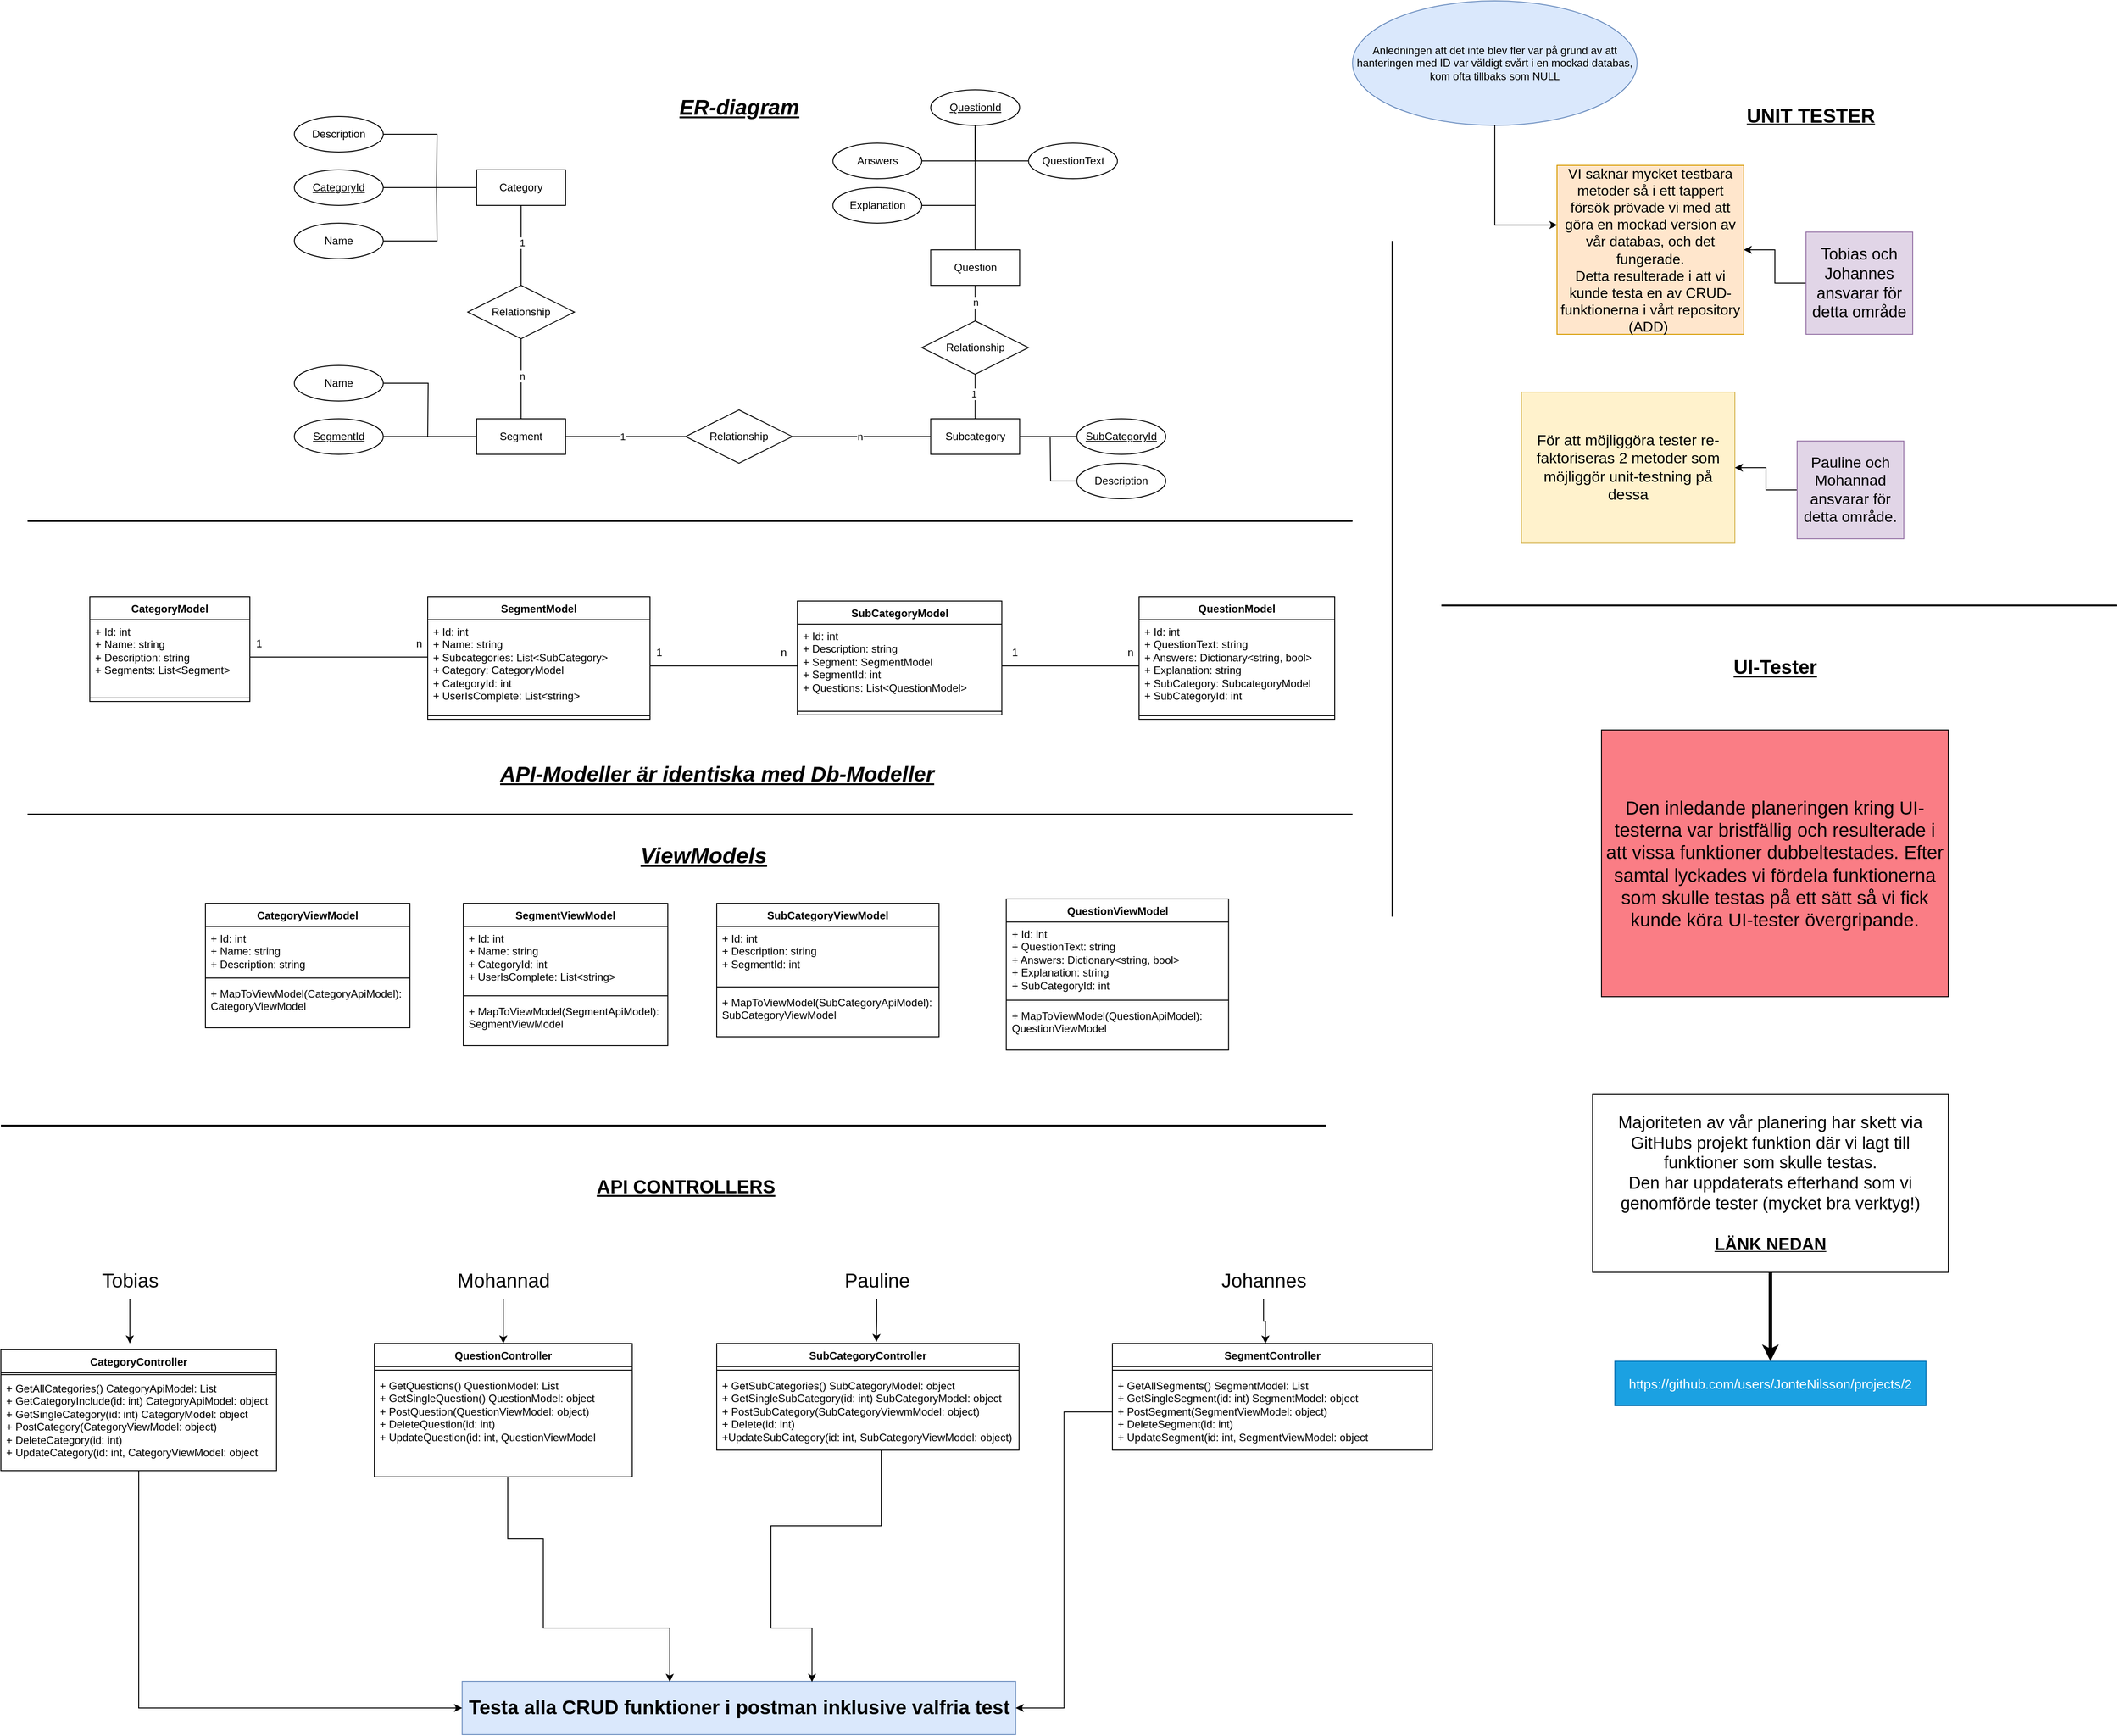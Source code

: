 <mxfile version="24.2.5" type="github">
  <diagram id="R2lEEEUBdFMjLlhIrx00" name="Page-1">
    <mxGraphModel dx="1900" dy="522" grid="1" gridSize="10" guides="1" tooltips="1" connect="1" arrows="1" fold="1" page="1" pageScale="1" pageWidth="850" pageHeight="1100" math="0" shadow="0" extFonts="Permanent Marker^https://fonts.googleapis.com/css?family=Permanent+Marker">
      <root>
        <mxCell id="0" />
        <mxCell id="1" parent="0" />
        <mxCell id="sfXi9EwEyZyDSwlW6iyi-4" value="" style="edgeStyle=orthogonalEdgeStyle;rounded=0;orthogonalLoop=1;jettySize=auto;html=1;endArrow=none;endFill=0;" parent="1" source="sfXi9EwEyZyDSwlW6iyi-1" target="sfXi9EwEyZyDSwlW6iyi-3" edge="1">
          <mxGeometry relative="1" as="geometry" />
        </mxCell>
        <mxCell id="sfXi9EwEyZyDSwlW6iyi-15" value="1" style="edgeLabel;html=1;align=center;verticalAlign=middle;resizable=0;points=[];" parent="sfXi9EwEyZyDSwlW6iyi-4" vertex="1" connectable="0">
          <mxGeometry x="-0.081" y="1" relative="1" as="geometry">
            <mxPoint as="offset" />
          </mxGeometry>
        </mxCell>
        <mxCell id="sfXi9EwEyZyDSwlW6iyi-1" value="Category" style="whiteSpace=wrap;html=1;align=center;" parent="1" vertex="1">
          <mxGeometry x="465" y="250" width="100" height="40" as="geometry" />
        </mxCell>
        <mxCell id="sfXi9EwEyZyDSwlW6iyi-9" value="" style="edgeStyle=orthogonalEdgeStyle;rounded=0;orthogonalLoop=1;jettySize=auto;html=1;endArrow=none;endFill=0;" parent="1" source="sfXi9EwEyZyDSwlW6iyi-2" target="sfXi9EwEyZyDSwlW6iyi-7" edge="1">
          <mxGeometry relative="1" as="geometry" />
        </mxCell>
        <mxCell id="sfXi9EwEyZyDSwlW6iyi-16" value="n" style="edgeLabel;html=1;align=center;verticalAlign=middle;resizable=0;points=[];" parent="sfXi9EwEyZyDSwlW6iyi-9" vertex="1" connectable="0">
          <mxGeometry x="-0.022" relative="1" as="geometry">
            <mxPoint as="offset" />
          </mxGeometry>
        </mxCell>
        <mxCell id="sfXi9EwEyZyDSwlW6iyi-2" value="Relationship" style="shape=rhombus;perimeter=rhombusPerimeter;whiteSpace=wrap;html=1;align=center;" parent="1" vertex="1">
          <mxGeometry x="700" y="520" width="120" height="60" as="geometry" />
        </mxCell>
        <mxCell id="sfXi9EwEyZyDSwlW6iyi-6" value="" style="edgeStyle=orthogonalEdgeStyle;rounded=0;orthogonalLoop=1;jettySize=auto;html=1;endArrow=none;endFill=0;" parent="1" source="sfXi9EwEyZyDSwlW6iyi-3" target="sfXi9EwEyZyDSwlW6iyi-5" edge="1">
          <mxGeometry relative="1" as="geometry" />
        </mxCell>
        <mxCell id="sfXi9EwEyZyDSwlW6iyi-14" value="n" style="edgeLabel;html=1;align=center;verticalAlign=middle;resizable=0;points=[];" parent="sfXi9EwEyZyDSwlW6iyi-6" vertex="1" connectable="0">
          <mxGeometry x="-0.067" y="1" relative="1" as="geometry">
            <mxPoint as="offset" />
          </mxGeometry>
        </mxCell>
        <mxCell id="sfXi9EwEyZyDSwlW6iyi-3" value="Relationship" style="shape=rhombus;perimeter=rhombusPerimeter;whiteSpace=wrap;html=1;align=center;" parent="1" vertex="1">
          <mxGeometry x="455" y="380" width="120" height="60" as="geometry" />
        </mxCell>
        <mxCell id="sfXi9EwEyZyDSwlW6iyi-8" value="" style="edgeStyle=orthogonalEdgeStyle;rounded=0;orthogonalLoop=1;jettySize=auto;html=1;endArrow=none;endFill=0;" parent="1" source="sfXi9EwEyZyDSwlW6iyi-5" target="sfXi9EwEyZyDSwlW6iyi-2" edge="1">
          <mxGeometry relative="1" as="geometry" />
        </mxCell>
        <mxCell id="sfXi9EwEyZyDSwlW6iyi-17" value="1" style="edgeLabel;html=1;align=center;verticalAlign=middle;resizable=0;points=[];" parent="sfXi9EwEyZyDSwlW6iyi-8" vertex="1" connectable="0">
          <mxGeometry x="-0.056" relative="1" as="geometry">
            <mxPoint as="offset" />
          </mxGeometry>
        </mxCell>
        <mxCell id="sfXi9EwEyZyDSwlW6iyi-5" value="Segment" style="whiteSpace=wrap;html=1;align=center;" parent="1" vertex="1">
          <mxGeometry x="465" y="530" width="100" height="40" as="geometry" />
        </mxCell>
        <mxCell id="sfXi9EwEyZyDSwlW6iyi-12" value="" style="edgeStyle=orthogonalEdgeStyle;rounded=0;orthogonalLoop=1;jettySize=auto;html=1;endArrow=none;endFill=0;" parent="1" source="sfXi9EwEyZyDSwlW6iyi-7" target="sfXi9EwEyZyDSwlW6iyi-11" edge="1">
          <mxGeometry relative="1" as="geometry" />
        </mxCell>
        <mxCell id="sfXi9EwEyZyDSwlW6iyi-19" value="1" style="edgeLabel;html=1;align=center;verticalAlign=middle;resizable=0;points=[];" parent="sfXi9EwEyZyDSwlW6iyi-12" vertex="1" connectable="0">
          <mxGeometry x="0.12" y="2" relative="1" as="geometry">
            <mxPoint as="offset" />
          </mxGeometry>
        </mxCell>
        <mxCell id="sfXi9EwEyZyDSwlW6iyi-7" value="Subcategory" style="whiteSpace=wrap;html=1;align=center;" parent="1" vertex="1">
          <mxGeometry x="975.65" y="530" width="100" height="40" as="geometry" />
        </mxCell>
        <mxCell id="sfXi9EwEyZyDSwlW6iyi-10" value="Question" style="whiteSpace=wrap;html=1;align=center;" parent="1" vertex="1">
          <mxGeometry x="975.65" y="340" width="100" height="40" as="geometry" />
        </mxCell>
        <mxCell id="sfXi9EwEyZyDSwlW6iyi-13" value="" style="edgeStyle=orthogonalEdgeStyle;rounded=0;orthogonalLoop=1;jettySize=auto;html=1;endArrow=none;endFill=0;" parent="1" source="sfXi9EwEyZyDSwlW6iyi-11" target="sfXi9EwEyZyDSwlW6iyi-10" edge="1">
          <mxGeometry relative="1" as="geometry" />
        </mxCell>
        <mxCell id="sfXi9EwEyZyDSwlW6iyi-18" value="n" style="edgeLabel;html=1;align=center;verticalAlign=middle;resizable=0;points=[];" parent="sfXi9EwEyZyDSwlW6iyi-13" vertex="1" connectable="0">
          <mxGeometry x="0.087" relative="1" as="geometry">
            <mxPoint as="offset" />
          </mxGeometry>
        </mxCell>
        <mxCell id="sfXi9EwEyZyDSwlW6iyi-11" value="Relationship" style="shape=rhombus;perimeter=rhombusPerimeter;whiteSpace=wrap;html=1;align=center;" parent="1" vertex="1">
          <mxGeometry x="965.65" y="420" width="120" height="60" as="geometry" />
        </mxCell>
        <mxCell id="k4Z0rXklg8uoxJRGhbQq-2" value="&lt;u&gt;&lt;i style=&quot;&quot;&gt;ER-diagram&lt;/i&gt;&lt;/u&gt;" style="text;strokeColor=none;fillColor=none;html=1;fontSize=24;fontStyle=1;verticalAlign=middle;align=center;" parent="1" vertex="1">
          <mxGeometry x="710" y="160" width="100" height="40" as="geometry" />
        </mxCell>
        <mxCell id="k4Z0rXklg8uoxJRGhbQq-8" value="" style="edgeStyle=orthogonalEdgeStyle;rounded=0;orthogonalLoop=1;jettySize=auto;html=1;endArrow=none;endFill=0;" parent="1" source="k4Z0rXklg8uoxJRGhbQq-4" target="sfXi9EwEyZyDSwlW6iyi-1" edge="1">
          <mxGeometry relative="1" as="geometry" />
        </mxCell>
        <mxCell id="k4Z0rXklg8uoxJRGhbQq-4" value="CategoryId" style="ellipse;whiteSpace=wrap;html=1;align=center;fontStyle=4;" parent="1" vertex="1">
          <mxGeometry x="260" y="250" width="100" height="40" as="geometry" />
        </mxCell>
        <mxCell id="k4Z0rXklg8uoxJRGhbQq-9" value="" style="edgeStyle=orthogonalEdgeStyle;rounded=0;orthogonalLoop=1;jettySize=auto;html=1;endArrow=none;endFill=0;" parent="1" source="k4Z0rXklg8uoxJRGhbQq-5" target="sfXi9EwEyZyDSwlW6iyi-5" edge="1">
          <mxGeometry relative="1" as="geometry" />
        </mxCell>
        <mxCell id="k4Z0rXklg8uoxJRGhbQq-5" value="SegmentId" style="ellipse;whiteSpace=wrap;html=1;align=center;fontStyle=4;" parent="1" vertex="1">
          <mxGeometry x="260" y="530" width="100" height="40" as="geometry" />
        </mxCell>
        <mxCell id="k4Z0rXklg8uoxJRGhbQq-20" value="" style="edgeStyle=orthogonalEdgeStyle;rounded=0;orthogonalLoop=1;jettySize=auto;html=1;endArrow=none;endFill=0;" parent="1" source="k4Z0rXklg8uoxJRGhbQq-6" target="sfXi9EwEyZyDSwlW6iyi-7" edge="1">
          <mxGeometry relative="1" as="geometry" />
        </mxCell>
        <mxCell id="k4Z0rXklg8uoxJRGhbQq-6" value="SubCategoryId" style="ellipse;whiteSpace=wrap;html=1;align=center;fontStyle=4;" parent="1" vertex="1">
          <mxGeometry x="1140" y="530" width="100" height="40" as="geometry" />
        </mxCell>
        <mxCell id="k4Z0rXklg8uoxJRGhbQq-11" value="" style="edgeStyle=orthogonalEdgeStyle;rounded=0;orthogonalLoop=1;jettySize=auto;html=1;endArrow=none;endFill=0;" parent="1" source="k4Z0rXklg8uoxJRGhbQq-7" target="sfXi9EwEyZyDSwlW6iyi-10" edge="1">
          <mxGeometry relative="1" as="geometry" />
        </mxCell>
        <mxCell id="k4Z0rXklg8uoxJRGhbQq-7" value="QuestionId" style="ellipse;whiteSpace=wrap;html=1;align=center;fontStyle=4;" parent="1" vertex="1">
          <mxGeometry x="975.65" y="160" width="100" height="40" as="geometry" />
        </mxCell>
        <mxCell id="k4Z0rXklg8uoxJRGhbQq-13" style="edgeStyle=orthogonalEdgeStyle;rounded=0;orthogonalLoop=1;jettySize=auto;html=1;endArrow=none;endFill=0;" parent="1" source="k4Z0rXklg8uoxJRGhbQq-12" edge="1">
          <mxGeometry relative="1" as="geometry">
            <mxPoint x="420" y="270" as="targetPoint" />
          </mxGeometry>
        </mxCell>
        <mxCell id="k4Z0rXklg8uoxJRGhbQq-12" value="Name" style="ellipse;whiteSpace=wrap;html=1;align=center;" parent="1" vertex="1">
          <mxGeometry x="260" y="310" width="100" height="40" as="geometry" />
        </mxCell>
        <mxCell id="k4Z0rXklg8uoxJRGhbQq-15" style="edgeStyle=orthogonalEdgeStyle;rounded=0;orthogonalLoop=1;jettySize=auto;html=1;endArrow=none;endFill=0;" parent="1" source="k4Z0rXklg8uoxJRGhbQq-14" edge="1">
          <mxGeometry relative="1" as="geometry">
            <mxPoint x="420" y="270" as="targetPoint" />
          </mxGeometry>
        </mxCell>
        <mxCell id="k4Z0rXklg8uoxJRGhbQq-14" value="Description" style="ellipse;whiteSpace=wrap;html=1;align=center;" parent="1" vertex="1">
          <mxGeometry x="260" y="190" width="100" height="40" as="geometry" />
        </mxCell>
        <mxCell id="k4Z0rXklg8uoxJRGhbQq-17" style="edgeStyle=orthogonalEdgeStyle;rounded=0;orthogonalLoop=1;jettySize=auto;html=1;endArrow=none;endFill=0;" parent="1" source="k4Z0rXklg8uoxJRGhbQq-16" edge="1">
          <mxGeometry relative="1" as="geometry">
            <mxPoint x="410.0" y="550.0" as="targetPoint" />
          </mxGeometry>
        </mxCell>
        <mxCell id="k4Z0rXklg8uoxJRGhbQq-16" value="Name" style="ellipse;whiteSpace=wrap;html=1;align=center;" parent="1" vertex="1">
          <mxGeometry x="260" y="470" width="100" height="40" as="geometry" />
        </mxCell>
        <mxCell id="k4Z0rXklg8uoxJRGhbQq-21" style="edgeStyle=orthogonalEdgeStyle;rounded=0;orthogonalLoop=1;jettySize=auto;html=1;endArrow=none;endFill=0;" parent="1" source="k4Z0rXklg8uoxJRGhbQq-18" edge="1">
          <mxGeometry relative="1" as="geometry">
            <mxPoint x="1110" y="550.0" as="targetPoint" />
          </mxGeometry>
        </mxCell>
        <mxCell id="k4Z0rXklg8uoxJRGhbQq-18" value="Description" style="ellipse;whiteSpace=wrap;html=1;align=center;" parent="1" vertex="1">
          <mxGeometry x="1140" y="580" width="100" height="40" as="geometry" />
        </mxCell>
        <mxCell id="k4Z0rXklg8uoxJRGhbQq-23" value="" style="edgeStyle=orthogonalEdgeStyle;rounded=0;orthogonalLoop=1;jettySize=auto;html=1;endArrow=none;endFill=0;" parent="1" source="k4Z0rXklg8uoxJRGhbQq-22" target="k4Z0rXklg8uoxJRGhbQq-7" edge="1">
          <mxGeometry relative="1" as="geometry" />
        </mxCell>
        <mxCell id="k4Z0rXklg8uoxJRGhbQq-22" value="QuestionText" style="ellipse;whiteSpace=wrap;html=1;align=center;" parent="1" vertex="1">
          <mxGeometry x="1085.65" y="220" width="100" height="40" as="geometry" />
        </mxCell>
        <mxCell id="k4Z0rXklg8uoxJRGhbQq-25" value="" style="edgeStyle=orthogonalEdgeStyle;rounded=0;orthogonalLoop=1;jettySize=auto;html=1;endArrow=none;endFill=0;" parent="1" source="k4Z0rXklg8uoxJRGhbQq-24" target="k4Z0rXklg8uoxJRGhbQq-7" edge="1">
          <mxGeometry relative="1" as="geometry" />
        </mxCell>
        <mxCell id="k4Z0rXklg8uoxJRGhbQq-24" value="Answers" style="ellipse;whiteSpace=wrap;html=1;align=center;" parent="1" vertex="1">
          <mxGeometry x="865.65" y="220" width="100" height="40" as="geometry" />
        </mxCell>
        <mxCell id="k4Z0rXklg8uoxJRGhbQq-30" style="edgeStyle=orthogonalEdgeStyle;rounded=0;orthogonalLoop=1;jettySize=auto;html=1;endArrow=none;endFill=0;" parent="1" edge="1">
          <mxGeometry relative="1" as="geometry">
            <mxPoint x="1026" y="290" as="targetPoint" />
            <mxPoint x="961.65" y="290" as="sourcePoint" />
          </mxGeometry>
        </mxCell>
        <mxCell id="k4Z0rXklg8uoxJRGhbQq-26" value="Explanation" style="ellipse;whiteSpace=wrap;html=1;align=center;" parent="1" vertex="1">
          <mxGeometry x="865.65" y="270" width="100" height="40" as="geometry" />
        </mxCell>
        <mxCell id="k4Z0rXklg8uoxJRGhbQq-32" value="CategoryModel" style="swimlane;fontStyle=1;align=center;verticalAlign=top;childLayout=stackLayout;horizontal=1;startSize=26;horizontalStack=0;resizeParent=1;resizeParentMax=0;resizeLast=0;collapsible=1;marginBottom=0;whiteSpace=wrap;html=1;" parent="1" vertex="1">
          <mxGeometry x="30" y="730" width="180" height="118" as="geometry" />
        </mxCell>
        <mxCell id="k4Z0rXklg8uoxJRGhbQq-33" value="+ Id: int&lt;div&gt;+ Name: string&lt;/div&gt;&lt;div&gt;+ Description: string&lt;/div&gt;&lt;div&gt;&lt;font style=&quot;font-size: 12px;&quot;&gt;+ Segments: List&amp;lt;Segment&amp;gt;&lt;/font&gt;&lt;/div&gt;" style="text;strokeColor=none;fillColor=none;align=left;verticalAlign=top;spacingLeft=4;spacingRight=4;overflow=hidden;rotatable=0;points=[[0,0.5],[1,0.5]];portConstraint=eastwest;whiteSpace=wrap;html=1;" parent="k4Z0rXklg8uoxJRGhbQq-32" vertex="1">
          <mxGeometry y="26" width="180" height="84" as="geometry" />
        </mxCell>
        <mxCell id="k4Z0rXklg8uoxJRGhbQq-34" value="" style="line;strokeWidth=1;fillColor=none;align=left;verticalAlign=middle;spacingTop=-1;spacingLeft=3;spacingRight=3;rotatable=0;labelPosition=right;points=[];portConstraint=eastwest;strokeColor=inherit;" parent="k4Z0rXklg8uoxJRGhbQq-32" vertex="1">
          <mxGeometry y="110" width="180" height="8" as="geometry" />
        </mxCell>
        <mxCell id="k4Z0rXklg8uoxJRGhbQq-36" value="SegmentModel&lt;div&gt;&lt;br&gt;&lt;/div&gt;" style="swimlane;fontStyle=1;align=center;verticalAlign=top;childLayout=stackLayout;horizontal=1;startSize=26;horizontalStack=0;resizeParent=1;resizeParentMax=0;resizeLast=0;collapsible=1;marginBottom=0;whiteSpace=wrap;html=1;" parent="1" vertex="1">
          <mxGeometry x="410" y="730" width="250" height="138" as="geometry" />
        </mxCell>
        <mxCell id="k4Z0rXklg8uoxJRGhbQq-37" value="+ Id: int&lt;div&gt;+ Name: string&lt;/div&gt;&lt;div style=&quot;&quot;&gt;&lt;font style=&quot;font-size: 12px;&quot;&gt;+ Subcategories: List&amp;lt;SubCategory&amp;gt;&lt;/font&gt;&lt;/div&gt;&lt;div style=&quot;&quot;&gt;+ Category: CategoryModel&lt;/div&gt;&lt;div style=&quot;&quot;&gt;+ CategoryId: int&lt;/div&gt;&lt;div style=&quot;&quot;&gt;&lt;font style=&quot;font-size: 12px;&quot;&gt;+ UserIsComplete: List&amp;lt;string&amp;gt;&lt;/font&gt;&lt;/div&gt;&lt;div style=&quot;&quot;&gt;&lt;br&gt;&lt;/div&gt;" style="text;strokeColor=none;fillColor=none;align=left;verticalAlign=top;spacingLeft=4;spacingRight=4;overflow=hidden;rotatable=0;points=[[0,0.5],[1,0.5]];portConstraint=eastwest;whiteSpace=wrap;html=1;" parent="k4Z0rXklg8uoxJRGhbQq-36" vertex="1">
          <mxGeometry y="26" width="250" height="104" as="geometry" />
        </mxCell>
        <mxCell id="k4Z0rXklg8uoxJRGhbQq-38" value="" style="line;strokeWidth=1;fillColor=none;align=left;verticalAlign=middle;spacingTop=-1;spacingLeft=3;spacingRight=3;rotatable=0;labelPosition=right;points=[];portConstraint=eastwest;strokeColor=inherit;" parent="k4Z0rXklg8uoxJRGhbQq-36" vertex="1">
          <mxGeometry y="130" width="250" height="8" as="geometry" />
        </mxCell>
        <mxCell id="k4Z0rXklg8uoxJRGhbQq-44" value="SubCategoryModel" style="swimlane;fontStyle=1;align=center;verticalAlign=top;childLayout=stackLayout;horizontal=1;startSize=26;horizontalStack=0;resizeParent=1;resizeParentMax=0;resizeLast=0;collapsible=1;marginBottom=0;whiteSpace=wrap;html=1;" parent="1" vertex="1">
          <mxGeometry x="825.65" y="735" width="230" height="128" as="geometry" />
        </mxCell>
        <mxCell id="k4Z0rXklg8uoxJRGhbQq-45" value="+ Id: int&lt;div&gt;+ Description: string&lt;/div&gt;&lt;div&gt;+ Segment: SegmentModel&lt;/div&gt;&lt;div&gt;+ SegmentId: int&lt;/div&gt;&lt;div&gt;+ Questions: List&amp;lt;QuestionModel&amp;gt;&lt;/div&gt;" style="text;strokeColor=none;fillColor=none;align=left;verticalAlign=top;spacingLeft=4;spacingRight=4;overflow=hidden;rotatable=0;points=[[0,0.5],[1,0.5]];portConstraint=eastwest;whiteSpace=wrap;html=1;" parent="k4Z0rXklg8uoxJRGhbQq-44" vertex="1">
          <mxGeometry y="26" width="230" height="94" as="geometry" />
        </mxCell>
        <mxCell id="k4Z0rXklg8uoxJRGhbQq-46" value="" style="line;strokeWidth=1;fillColor=none;align=left;verticalAlign=middle;spacingTop=-1;spacingLeft=3;spacingRight=3;rotatable=0;labelPosition=right;points=[];portConstraint=eastwest;strokeColor=inherit;" parent="k4Z0rXklg8uoxJRGhbQq-44" vertex="1">
          <mxGeometry y="120" width="230" height="8" as="geometry" />
        </mxCell>
        <mxCell id="k4Z0rXklg8uoxJRGhbQq-48" value="QuestionModel" style="swimlane;fontStyle=1;align=center;verticalAlign=top;childLayout=stackLayout;horizontal=1;startSize=26;horizontalStack=0;resizeParent=1;resizeParentMax=0;resizeLast=0;collapsible=1;marginBottom=0;whiteSpace=wrap;html=1;" parent="1" vertex="1">
          <mxGeometry x="1210" y="730" width="220" height="138" as="geometry" />
        </mxCell>
        <mxCell id="k4Z0rXklg8uoxJRGhbQq-49" value="+ Id: int&lt;div&gt;+ QuestionText: string&lt;/div&gt;&lt;div&gt;+ Answers: Dictionary&amp;lt;string, bool&amp;gt;&lt;/div&gt;&lt;div&gt;+ Explanation: string&lt;/div&gt;&lt;div&gt;+ SubCategory: SubcategoryModel&lt;/div&gt;&lt;div&gt;+ SubCategoryId: int&lt;/div&gt;" style="text;strokeColor=none;fillColor=none;align=left;verticalAlign=top;spacingLeft=4;spacingRight=4;overflow=hidden;rotatable=0;points=[[0,0.5],[1,0.5]];portConstraint=eastwest;whiteSpace=wrap;html=1;" parent="k4Z0rXklg8uoxJRGhbQq-48" vertex="1">
          <mxGeometry y="26" width="220" height="104" as="geometry" />
        </mxCell>
        <mxCell id="k4Z0rXklg8uoxJRGhbQq-50" value="" style="line;strokeWidth=1;fillColor=none;align=left;verticalAlign=middle;spacingTop=-1;spacingLeft=3;spacingRight=3;rotatable=0;labelPosition=right;points=[];portConstraint=eastwest;strokeColor=inherit;" parent="k4Z0rXklg8uoxJRGhbQq-48" vertex="1">
          <mxGeometry y="130" width="220" height="8" as="geometry" />
        </mxCell>
        <mxCell id="k4Z0rXklg8uoxJRGhbQq-57" style="edgeStyle=orthogonalEdgeStyle;rounded=0;orthogonalLoop=1;jettySize=auto;html=1;entryX=0;entryY=0.404;entryDx=0;entryDy=0;entryPerimeter=0;endArrow=none;endFill=0;" parent="1" source="k4Z0rXklg8uoxJRGhbQq-33" target="k4Z0rXklg8uoxJRGhbQq-37" edge="1">
          <mxGeometry relative="1" as="geometry" />
        </mxCell>
        <mxCell id="k4Z0rXklg8uoxJRGhbQq-66" style="edgeStyle=orthogonalEdgeStyle;rounded=0;orthogonalLoop=1;jettySize=auto;html=1;endArrow=none;endFill=0;" parent="1" source="k4Z0rXklg8uoxJRGhbQq-37" target="k4Z0rXklg8uoxJRGhbQq-45" edge="1">
          <mxGeometry relative="1" as="geometry" />
        </mxCell>
        <mxCell id="k4Z0rXklg8uoxJRGhbQq-67" value="1" style="text;html=1;align=center;verticalAlign=middle;resizable=0;points=[];autosize=1;strokeColor=none;fillColor=none;" parent="1" vertex="1">
          <mxGeometry x="655" y="778" width="30" height="30" as="geometry" />
        </mxCell>
        <mxCell id="k4Z0rXklg8uoxJRGhbQq-68" value="n" style="text;html=1;align=center;verticalAlign=middle;resizable=0;points=[];autosize=1;strokeColor=none;fillColor=none;" parent="1" vertex="1">
          <mxGeometry x="795" y="778" width="30" height="30" as="geometry" />
        </mxCell>
        <mxCell id="k4Z0rXklg8uoxJRGhbQq-69" value="1" style="text;html=1;align=center;verticalAlign=middle;resizable=0;points=[];autosize=1;strokeColor=none;fillColor=none;" parent="1" vertex="1">
          <mxGeometry x="205" y="768" width="30" height="30" as="geometry" />
        </mxCell>
        <mxCell id="k4Z0rXklg8uoxJRGhbQq-70" value="n" style="text;html=1;align=center;verticalAlign=middle;resizable=0;points=[];autosize=1;strokeColor=none;fillColor=none;" parent="1" vertex="1">
          <mxGeometry x="385" y="768" width="30" height="30" as="geometry" />
        </mxCell>
        <mxCell id="k4Z0rXklg8uoxJRGhbQq-71" style="edgeStyle=orthogonalEdgeStyle;rounded=0;orthogonalLoop=1;jettySize=auto;html=1;entryX=0;entryY=0.5;entryDx=0;entryDy=0;endArrow=none;endFill=0;" parent="1" source="k4Z0rXklg8uoxJRGhbQq-45" target="k4Z0rXklg8uoxJRGhbQq-49" edge="1">
          <mxGeometry relative="1" as="geometry" />
        </mxCell>
        <mxCell id="k4Z0rXklg8uoxJRGhbQq-72" value="n" style="text;html=1;align=center;verticalAlign=middle;resizable=0;points=[];autosize=1;strokeColor=none;fillColor=none;" parent="1" vertex="1">
          <mxGeometry x="1185" y="778" width="30" height="30" as="geometry" />
        </mxCell>
        <mxCell id="k4Z0rXklg8uoxJRGhbQq-73" value="1" style="text;html=1;align=center;verticalAlign=middle;resizable=0;points=[];autosize=1;strokeColor=none;fillColor=none;" parent="1" vertex="1">
          <mxGeometry x="1055" y="778" width="30" height="30" as="geometry" />
        </mxCell>
        <mxCell id="k4Z0rXklg8uoxJRGhbQq-74" value="&lt;i&gt;&lt;u&gt;API-Modeller är identiska med Db-Modeller&lt;/u&gt;&lt;/i&gt;" style="text;strokeColor=none;fillColor=none;html=1;fontSize=24;fontStyle=1;verticalAlign=middle;align=center;" parent="1" vertex="1">
          <mxGeometry x="685" y="910" width="100" height="40" as="geometry" />
        </mxCell>
        <mxCell id="k4Z0rXklg8uoxJRGhbQq-88" value="CategoryViewModel" style="swimlane;fontStyle=1;align=center;verticalAlign=top;childLayout=stackLayout;horizontal=1;startSize=26;horizontalStack=0;resizeParent=1;resizeParentMax=0;resizeLast=0;collapsible=1;marginBottom=0;whiteSpace=wrap;html=1;" parent="1" vertex="1">
          <mxGeometry x="160" y="1075" width="230" height="140" as="geometry" />
        </mxCell>
        <mxCell id="k4Z0rXklg8uoxJRGhbQq-89" value="+ Id: int&lt;div&gt;+ Name: string&lt;/div&gt;&lt;div&gt;+ Description: string&lt;/div&gt;" style="text;strokeColor=none;fillColor=none;align=left;verticalAlign=top;spacingLeft=4;spacingRight=4;overflow=hidden;rotatable=0;points=[[0,0.5],[1,0.5]];portConstraint=eastwest;whiteSpace=wrap;html=1;" parent="k4Z0rXklg8uoxJRGhbQq-88" vertex="1">
          <mxGeometry y="26" width="230" height="54" as="geometry" />
        </mxCell>
        <mxCell id="k4Z0rXklg8uoxJRGhbQq-90" value="" style="line;strokeWidth=1;fillColor=none;align=left;verticalAlign=middle;spacingTop=-1;spacingLeft=3;spacingRight=3;rotatable=0;labelPosition=right;points=[];portConstraint=eastwest;strokeColor=inherit;" parent="k4Z0rXklg8uoxJRGhbQq-88" vertex="1">
          <mxGeometry y="80" width="230" height="8" as="geometry" />
        </mxCell>
        <mxCell id="k4Z0rXklg8uoxJRGhbQq-91" value="+ MapToViewModel(CategoryApiModel): CategoryViewModel" style="text;strokeColor=none;fillColor=none;align=left;verticalAlign=top;spacingLeft=4;spacingRight=4;overflow=hidden;rotatable=0;points=[[0,0.5],[1,0.5]];portConstraint=eastwest;whiteSpace=wrap;html=1;" parent="k4Z0rXklg8uoxJRGhbQq-88" vertex="1">
          <mxGeometry y="88" width="230" height="52" as="geometry" />
        </mxCell>
        <mxCell id="k4Z0rXklg8uoxJRGhbQq-92" value="SegmentViewModel" style="swimlane;fontStyle=1;align=center;verticalAlign=top;childLayout=stackLayout;horizontal=1;startSize=26;horizontalStack=0;resizeParent=1;resizeParentMax=0;resizeLast=0;collapsible=1;marginBottom=0;whiteSpace=wrap;html=1;" parent="1" vertex="1">
          <mxGeometry x="450" y="1075" width="230" height="160" as="geometry" />
        </mxCell>
        <mxCell id="k4Z0rXklg8uoxJRGhbQq-93" value="+ Id: int&lt;div&gt;+ Name: string&lt;/div&gt;&lt;div&gt;+ CategoryId: int&lt;/div&gt;&lt;div&gt;+ UserIsComplete: List&amp;lt;string&amp;gt;&lt;/div&gt;&lt;div&gt;&lt;br&gt;&lt;/div&gt;" style="text;strokeColor=none;fillColor=none;align=left;verticalAlign=top;spacingLeft=4;spacingRight=4;overflow=hidden;rotatable=0;points=[[0,0.5],[1,0.5]];portConstraint=eastwest;whiteSpace=wrap;html=1;" parent="k4Z0rXklg8uoxJRGhbQq-92" vertex="1">
          <mxGeometry y="26" width="230" height="74" as="geometry" />
        </mxCell>
        <mxCell id="k4Z0rXklg8uoxJRGhbQq-94" value="" style="line;strokeWidth=1;fillColor=none;align=left;verticalAlign=middle;spacingTop=-1;spacingLeft=3;spacingRight=3;rotatable=0;labelPosition=right;points=[];portConstraint=eastwest;strokeColor=inherit;" parent="k4Z0rXklg8uoxJRGhbQq-92" vertex="1">
          <mxGeometry y="100" width="230" height="8" as="geometry" />
        </mxCell>
        <mxCell id="k4Z0rXklg8uoxJRGhbQq-95" value="+ MapToViewModel(SegmentApiModel): SegmentViewModel" style="text;strokeColor=none;fillColor=none;align=left;verticalAlign=top;spacingLeft=4;spacingRight=4;overflow=hidden;rotatable=0;points=[[0,0.5],[1,0.5]];portConstraint=eastwest;whiteSpace=wrap;html=1;" parent="k4Z0rXklg8uoxJRGhbQq-92" vertex="1">
          <mxGeometry y="108" width="230" height="52" as="geometry" />
        </mxCell>
        <mxCell id="k4Z0rXklg8uoxJRGhbQq-97" value="SubCategoryViewModel" style="swimlane;fontStyle=1;align=center;verticalAlign=top;childLayout=stackLayout;horizontal=1;startSize=26;horizontalStack=0;resizeParent=1;resizeParentMax=0;resizeLast=0;collapsible=1;marginBottom=0;whiteSpace=wrap;html=1;" parent="1" vertex="1">
          <mxGeometry x="735" y="1075" width="250" height="150" as="geometry" />
        </mxCell>
        <mxCell id="k4Z0rXklg8uoxJRGhbQq-98" value="+ Id: int&lt;div&gt;+ Description: string&lt;/div&gt;&lt;div&gt;+ SegmentId: int&lt;/div&gt;" style="text;strokeColor=none;fillColor=none;align=left;verticalAlign=top;spacingLeft=4;spacingRight=4;overflow=hidden;rotatable=0;points=[[0,0.5],[1,0.5]];portConstraint=eastwest;whiteSpace=wrap;html=1;" parent="k4Z0rXklg8uoxJRGhbQq-97" vertex="1">
          <mxGeometry y="26" width="250" height="64" as="geometry" />
        </mxCell>
        <mxCell id="k4Z0rXklg8uoxJRGhbQq-99" value="" style="line;strokeWidth=1;fillColor=none;align=left;verticalAlign=middle;spacingTop=-1;spacingLeft=3;spacingRight=3;rotatable=0;labelPosition=right;points=[];portConstraint=eastwest;strokeColor=inherit;" parent="k4Z0rXklg8uoxJRGhbQq-97" vertex="1">
          <mxGeometry y="90" width="250" height="8" as="geometry" />
        </mxCell>
        <mxCell id="k4Z0rXklg8uoxJRGhbQq-100" value="+ MapToViewModel(SubCategoryApiModel): SubCategoryViewModel" style="text;strokeColor=none;fillColor=none;align=left;verticalAlign=top;spacingLeft=4;spacingRight=4;overflow=hidden;rotatable=0;points=[[0,0.5],[1,0.5]];portConstraint=eastwest;whiteSpace=wrap;html=1;" parent="k4Z0rXklg8uoxJRGhbQq-97" vertex="1">
          <mxGeometry y="98" width="250" height="52" as="geometry" />
        </mxCell>
        <mxCell id="k4Z0rXklg8uoxJRGhbQq-101" value="QuestionViewModel" style="swimlane;fontStyle=1;align=center;verticalAlign=top;childLayout=stackLayout;horizontal=1;startSize=26;horizontalStack=0;resizeParent=1;resizeParentMax=0;resizeLast=0;collapsible=1;marginBottom=0;whiteSpace=wrap;html=1;" parent="1" vertex="1">
          <mxGeometry x="1060.65" y="1070" width="250" height="170" as="geometry" />
        </mxCell>
        <mxCell id="k4Z0rXklg8uoxJRGhbQq-102" value="+ Id: int&lt;div&gt;+ QuestionText: string&lt;/div&gt;&lt;div&gt;+ Answers: Dictionary&amp;lt;string, bool&amp;gt;&lt;/div&gt;&lt;div&gt;+ Explanation: string&lt;/div&gt;&lt;div&gt;+ SubCategoryId: int&lt;/div&gt;" style="text;strokeColor=none;fillColor=none;align=left;verticalAlign=top;spacingLeft=4;spacingRight=4;overflow=hidden;rotatable=0;points=[[0,0.5],[1,0.5]];portConstraint=eastwest;whiteSpace=wrap;html=1;" parent="k4Z0rXklg8uoxJRGhbQq-101" vertex="1">
          <mxGeometry y="26" width="250" height="84" as="geometry" />
        </mxCell>
        <mxCell id="k4Z0rXklg8uoxJRGhbQq-103" value="" style="line;strokeWidth=1;fillColor=none;align=left;verticalAlign=middle;spacingTop=-1;spacingLeft=3;spacingRight=3;rotatable=0;labelPosition=right;points=[];portConstraint=eastwest;strokeColor=inherit;" parent="k4Z0rXklg8uoxJRGhbQq-101" vertex="1">
          <mxGeometry y="110" width="250" height="8" as="geometry" />
        </mxCell>
        <mxCell id="k4Z0rXklg8uoxJRGhbQq-104" value="+ MapToViewModel(QuestionApiModel): QuestionViewModel" style="text;strokeColor=none;fillColor=none;align=left;verticalAlign=top;spacingLeft=4;spacingRight=4;overflow=hidden;rotatable=0;points=[[0,0.5],[1,0.5]];portConstraint=eastwest;whiteSpace=wrap;html=1;" parent="k4Z0rXklg8uoxJRGhbQq-101" vertex="1">
          <mxGeometry y="118" width="250" height="52" as="geometry" />
        </mxCell>
        <mxCell id="k4Z0rXklg8uoxJRGhbQq-105" value="&lt;font size=&quot;1&quot; style=&quot;&quot;&gt;&lt;b style=&quot;&quot;&gt;&lt;i style=&quot;&quot;&gt;&lt;u style=&quot;font-size: 25px;&quot;&gt;ViewModels&lt;/u&gt;&lt;/i&gt;&lt;/b&gt;&lt;/font&gt;" style="text;html=1;align=center;verticalAlign=middle;resizable=0;points=[];autosize=1;strokeColor=none;fillColor=none;" parent="1" vertex="1">
          <mxGeometry x="635" y="1000" width="170" height="40" as="geometry" />
        </mxCell>
        <mxCell id="k4Z0rXklg8uoxJRGhbQq-106" value="" style="line;strokeWidth=2;html=1;" parent="1" vertex="1">
          <mxGeometry x="-40" y="970" width="1490" height="10" as="geometry" />
        </mxCell>
        <mxCell id="k4Z0rXklg8uoxJRGhbQq-118" value="" style="line;strokeWidth=2;html=1;" parent="1" vertex="1">
          <mxGeometry x="-40" y="640" width="1490" height="10" as="geometry" />
        </mxCell>
        <mxCell id="glDYie8FnjVpD5b04lKx-1" value="" style="line;strokeWidth=2;html=1;" parent="1" vertex="1">
          <mxGeometry x="-70" y="1320" width="1490" height="10" as="geometry" />
        </mxCell>
        <mxCell id="glDYie8FnjVpD5b04lKx-2" value="CategoryController" style="swimlane;fontStyle=1;align=center;verticalAlign=top;childLayout=stackLayout;horizontal=1;startSize=26;horizontalStack=0;resizeParent=1;resizeParentMax=0;resizeLast=0;collapsible=1;marginBottom=0;whiteSpace=wrap;html=1;" parent="1" vertex="1">
          <mxGeometry x="-70" y="1577" width="310" height="136" as="geometry" />
        </mxCell>
        <mxCell id="glDYie8FnjVpD5b04lKx-4" value="" style="line;strokeWidth=1;fillColor=none;align=left;verticalAlign=middle;spacingTop=-1;spacingLeft=3;spacingRight=3;rotatable=0;labelPosition=right;points=[];portConstraint=eastwest;strokeColor=inherit;" parent="glDYie8FnjVpD5b04lKx-2" vertex="1">
          <mxGeometry y="26" width="310" height="4" as="geometry" />
        </mxCell>
        <mxCell id="glDYie8FnjVpD5b04lKx-5" value="&lt;div&gt;+ GetAllCategories() CategoryApiModel: List&lt;/div&gt;+ GetCategoryInclude(id: int) CategoryApiModel: object&lt;div&gt;+ GetSingleCategory(id: int) CategoryModel: object&lt;/div&gt;&lt;div&gt;+ PostCategory(CategoryViewModel: object)&lt;/div&gt;&lt;div&gt;+ DeleteCategory(id: int)&lt;/div&gt;&lt;div&gt;+ UpdateCategory(id: int, CategoryViewModel: object&lt;/div&gt;" style="text;strokeColor=none;fillColor=none;align=left;verticalAlign=top;spacingLeft=4;spacingRight=4;overflow=hidden;rotatable=0;points=[[0,0.5],[1,0.5]];portConstraint=eastwest;whiteSpace=wrap;html=1;" parent="glDYie8FnjVpD5b04lKx-2" vertex="1">
          <mxGeometry y="30" width="310" height="106" as="geometry" />
        </mxCell>
        <mxCell id="glDYie8FnjVpD5b04lKx-6" value="QuestionController" style="swimlane;fontStyle=1;align=center;verticalAlign=top;childLayout=stackLayout;horizontal=1;startSize=26;horizontalStack=0;resizeParent=1;resizeParentMax=0;resizeLast=0;collapsible=1;marginBottom=0;whiteSpace=wrap;html=1;" parent="1" vertex="1">
          <mxGeometry x="350" y="1570" width="290" height="150" as="geometry" />
        </mxCell>
        <mxCell id="glDYie8FnjVpD5b04lKx-8" value="" style="line;strokeWidth=1;fillColor=none;align=left;verticalAlign=middle;spacingTop=-1;spacingLeft=3;spacingRight=3;rotatable=0;labelPosition=right;points=[];portConstraint=eastwest;strokeColor=inherit;" parent="glDYie8FnjVpD5b04lKx-6" vertex="1">
          <mxGeometry y="26" width="290" height="8" as="geometry" />
        </mxCell>
        <mxCell id="glDYie8FnjVpD5b04lKx-9" value="+ GetQuestions() QuestionModel: List&lt;div&gt;+ GetSingleQuestion() QuestionModel: object&lt;/div&gt;&lt;div&gt;+ PostQuestion(QuestionViewModel: object)&lt;/div&gt;&lt;div&gt;+ DeleteQuestion(id: int)&lt;/div&gt;&lt;div&gt;+ UpdateQuestion(id: int, QuestionViewModel&lt;/div&gt;" style="text;strokeColor=none;fillColor=none;align=left;verticalAlign=top;spacingLeft=4;spacingRight=4;overflow=hidden;rotatable=0;points=[[0,0.5],[1,0.5]];portConstraint=eastwest;whiteSpace=wrap;html=1;" parent="glDYie8FnjVpD5b04lKx-6" vertex="1">
          <mxGeometry y="34" width="290" height="116" as="geometry" />
        </mxCell>
        <mxCell id="glDYie8FnjVpD5b04lKx-10" value="SegmentController" style="swimlane;fontStyle=1;align=center;verticalAlign=top;childLayout=stackLayout;horizontal=1;startSize=26;horizontalStack=0;resizeParent=1;resizeParentMax=0;resizeLast=0;collapsible=1;marginBottom=0;whiteSpace=wrap;html=1;" parent="1" vertex="1">
          <mxGeometry x="1180" y="1570" width="360" height="120" as="geometry" />
        </mxCell>
        <mxCell id="glDYie8FnjVpD5b04lKx-12" value="" style="line;strokeWidth=1;fillColor=none;align=left;verticalAlign=middle;spacingTop=-1;spacingLeft=3;spacingRight=3;rotatable=0;labelPosition=right;points=[];portConstraint=eastwest;strokeColor=inherit;" parent="glDYie8FnjVpD5b04lKx-10" vertex="1">
          <mxGeometry y="26" width="360" height="8" as="geometry" />
        </mxCell>
        <mxCell id="glDYie8FnjVpD5b04lKx-13" value="+ GetAllSegments() SegmentModel: List&lt;div&gt;+ GetSingleSegment(id: int) SegmentModel: object&lt;/div&gt;&lt;div&gt;+ PostSegment(SegmentViewModel: object)&lt;/div&gt;&lt;div&gt;+ DeleteSegment(id: int)&lt;/div&gt;&lt;div&gt;+ UpdateSegment(id: int, SegmentViewModel: object&lt;/div&gt;&lt;div&gt;&lt;br&gt;&lt;/div&gt;" style="text;strokeColor=none;fillColor=none;align=left;verticalAlign=top;spacingLeft=4;spacingRight=4;overflow=hidden;rotatable=0;points=[[0,0.5],[1,0.5]];portConstraint=eastwest;whiteSpace=wrap;html=1;" parent="glDYie8FnjVpD5b04lKx-10" vertex="1">
          <mxGeometry y="34" width="360" height="86" as="geometry" />
        </mxCell>
        <mxCell id="glDYie8FnjVpD5b04lKx-14" value="SubCategoryController" style="swimlane;fontStyle=1;align=center;verticalAlign=top;childLayout=stackLayout;horizontal=1;startSize=26;horizontalStack=0;resizeParent=1;resizeParentMax=0;resizeLast=0;collapsible=1;marginBottom=0;whiteSpace=wrap;html=1;" parent="1" vertex="1">
          <mxGeometry x="735" y="1570" width="340" height="120" as="geometry" />
        </mxCell>
        <mxCell id="glDYie8FnjVpD5b04lKx-16" value="" style="line;strokeWidth=1;fillColor=none;align=left;verticalAlign=middle;spacingTop=-1;spacingLeft=3;spacingRight=3;rotatable=0;labelPosition=right;points=[];portConstraint=eastwest;strokeColor=inherit;" parent="glDYie8FnjVpD5b04lKx-14" vertex="1">
          <mxGeometry y="26" width="340" height="8" as="geometry" />
        </mxCell>
        <mxCell id="glDYie8FnjVpD5b04lKx-17" value="+ GetSubCategories() SubCategoryModel: object&lt;div&gt;+ GetSingleSubCategory(id: int) SubCategoryModel: object&lt;/div&gt;&lt;div&gt;+ PostSubCategory(SubCategoryViewmModel: object)&lt;/div&gt;&lt;div&gt;+ Delete(id: int)&lt;/div&gt;&lt;div&gt;+UpdateSubCategory(id: int, SubCategoryViewModel: object)&lt;/div&gt;" style="text;strokeColor=none;fillColor=none;align=left;verticalAlign=top;spacingLeft=4;spacingRight=4;overflow=hidden;rotatable=0;points=[[0,0.5],[1,0.5]];portConstraint=eastwest;whiteSpace=wrap;html=1;" parent="glDYie8FnjVpD5b04lKx-14" vertex="1">
          <mxGeometry y="34" width="340" height="86" as="geometry" />
        </mxCell>
        <mxCell id="glDYie8FnjVpD5b04lKx-19" value="&lt;font style=&quot;font-size: 21px;&quot;&gt;&lt;u&gt;&lt;b&gt;API CONTROLLERS&lt;/b&gt;&lt;/u&gt;&lt;/font&gt;" style="text;html=1;align=center;verticalAlign=middle;resizable=0;points=[];autosize=1;strokeColor=none;fillColor=none;" parent="1" vertex="1">
          <mxGeometry x="590" y="1373" width="220" height="40" as="geometry" />
        </mxCell>
        <mxCell id="glDYie8FnjVpD5b04lKx-29" style="edgeStyle=orthogonalEdgeStyle;rounded=0;orthogonalLoop=1;jettySize=auto;html=1;" parent="1" source="glDYie8FnjVpD5b04lKx-20" edge="1">
          <mxGeometry relative="1" as="geometry">
            <mxPoint x="75" y="1570" as="targetPoint" />
          </mxGeometry>
        </mxCell>
        <mxCell id="glDYie8FnjVpD5b04lKx-20" value="&lt;font style=&quot;font-size: 22px;&quot;&gt;Tobias&lt;/font&gt;" style="text;html=1;align=center;verticalAlign=middle;resizable=0;points=[];autosize=1;strokeColor=none;fillColor=none;" parent="1" vertex="1">
          <mxGeometry x="30" y="1480" width="90" height="40" as="geometry" />
        </mxCell>
        <mxCell id="glDYie8FnjVpD5b04lKx-32" style="edgeStyle=orthogonalEdgeStyle;rounded=0;orthogonalLoop=1;jettySize=auto;html=1;entryX=0.5;entryY=0;entryDx=0;entryDy=0;" parent="1" source="glDYie8FnjVpD5b04lKx-21" target="glDYie8FnjVpD5b04lKx-6" edge="1">
          <mxGeometry relative="1" as="geometry" />
        </mxCell>
        <mxCell id="glDYie8FnjVpD5b04lKx-21" value="&lt;font style=&quot;font-size: 22px;&quot;&gt;Mohannad&lt;/font&gt;" style="text;html=1;align=center;verticalAlign=middle;resizable=0;points=[];autosize=1;strokeColor=none;fillColor=none;" parent="1" vertex="1">
          <mxGeometry x="430" y="1480" width="130" height="40" as="geometry" />
        </mxCell>
        <mxCell id="glDYie8FnjVpD5b04lKx-22" value="&lt;font style=&quot;font-size: 22px;&quot;&gt;Pauline&lt;/font&gt;" style="text;html=1;align=center;verticalAlign=middle;resizable=0;points=[];autosize=1;strokeColor=none;fillColor=none;" parent="1" vertex="1">
          <mxGeometry x="865" y="1480" width="100" height="40" as="geometry" />
        </mxCell>
        <mxCell id="glDYie8FnjVpD5b04lKx-24" value="&lt;font style=&quot;font-size: 22px;&quot;&gt;Johannes&lt;/font&gt;" style="text;html=1;align=center;verticalAlign=middle;resizable=0;points=[];autosize=1;strokeColor=none;fillColor=none;" parent="1" vertex="1">
          <mxGeometry x="1290" y="1480" width="120" height="40" as="geometry" />
        </mxCell>
        <mxCell id="glDYie8FnjVpD5b04lKx-28" value="&lt;span style=&quot;text-wrap: nowrap;&quot;&gt;&lt;b&gt;&lt;font style=&quot;font-size: 22px;&quot;&gt;Testa alla CRUD funktioner i postman inklusive valfria test&lt;/font&gt;&lt;/b&gt;&lt;/span&gt;" style="whiteSpace=wrap;html=1;fillColor=#dae8fc;strokeColor=#6c8ebf;" parent="1" vertex="1">
          <mxGeometry x="448.75" y="1950" width="622.5" height="60" as="geometry" />
        </mxCell>
        <mxCell id="glDYie8FnjVpD5b04lKx-34" style="edgeStyle=orthogonalEdgeStyle;rounded=0;orthogonalLoop=1;jettySize=auto;html=1;entryX=0.528;entryY=-0.014;entryDx=0;entryDy=0;entryPerimeter=0;" parent="1" source="glDYie8FnjVpD5b04lKx-22" target="glDYie8FnjVpD5b04lKx-14" edge="1">
          <mxGeometry relative="1" as="geometry" />
        </mxCell>
        <mxCell id="glDYie8FnjVpD5b04lKx-35" style="edgeStyle=orthogonalEdgeStyle;rounded=0;orthogonalLoop=1;jettySize=auto;html=1;entryX=0.478;entryY=0.001;entryDx=0;entryDy=0;entryPerimeter=0;" parent="1" source="glDYie8FnjVpD5b04lKx-24" target="glDYie8FnjVpD5b04lKx-10" edge="1">
          <mxGeometry relative="1" as="geometry" />
        </mxCell>
        <mxCell id="glDYie8FnjVpD5b04lKx-36" style="edgeStyle=orthogonalEdgeStyle;rounded=0;orthogonalLoop=1;jettySize=auto;html=1;entryX=0;entryY=0.5;entryDx=0;entryDy=0;" parent="1" source="glDYie8FnjVpD5b04lKx-5" target="glDYie8FnjVpD5b04lKx-28" edge="1">
          <mxGeometry relative="1" as="geometry">
            <Array as="points">
              <mxPoint x="85" y="1980" />
            </Array>
          </mxGeometry>
        </mxCell>
        <mxCell id="glDYie8FnjVpD5b04lKx-37" style="edgeStyle=orthogonalEdgeStyle;rounded=0;orthogonalLoop=1;jettySize=auto;html=1;entryX=0.375;entryY=0.01;entryDx=0;entryDy=0;entryPerimeter=0;" parent="1" source="glDYie8FnjVpD5b04lKx-9" target="glDYie8FnjVpD5b04lKx-28" edge="1">
          <mxGeometry relative="1" as="geometry">
            <Array as="points">
              <mxPoint x="500" y="1790" />
              <mxPoint x="540" y="1790" />
              <mxPoint x="540" y="1890" />
              <mxPoint x="682" y="1890" />
            </Array>
          </mxGeometry>
        </mxCell>
        <mxCell id="glDYie8FnjVpD5b04lKx-38" style="edgeStyle=orthogonalEdgeStyle;rounded=0;orthogonalLoop=1;jettySize=auto;html=1;entryX=0.632;entryY=0.01;entryDx=0;entryDy=0;entryPerimeter=0;" parent="1" source="glDYie8FnjVpD5b04lKx-17" target="glDYie8FnjVpD5b04lKx-28" edge="1">
          <mxGeometry relative="1" as="geometry">
            <Array as="points">
              <mxPoint x="920" y="1775" />
              <mxPoint x="796" y="1775" />
              <mxPoint x="796" y="1890" />
              <mxPoint x="842" y="1890" />
            </Array>
          </mxGeometry>
        </mxCell>
        <mxCell id="glDYie8FnjVpD5b04lKx-39" style="edgeStyle=orthogonalEdgeStyle;rounded=0;orthogonalLoop=1;jettySize=auto;html=1;entryX=1;entryY=0.5;entryDx=0;entryDy=0;" parent="1" source="glDYie8FnjVpD5b04lKx-13" target="glDYie8FnjVpD5b04lKx-28" edge="1">
          <mxGeometry relative="1" as="geometry" />
        </mxCell>
        <mxCell id="glDYie8FnjVpD5b04lKx-40" value="&lt;font style=&quot;font-size: 22px;&quot;&gt;UNIT TESTER&lt;/font&gt;" style="text;html=1;align=center;verticalAlign=middle;resizable=0;points=[];autosize=1;strokeColor=none;fillColor=none;fontStyle=5" parent="1" vertex="1">
          <mxGeometry x="1880" y="170" width="170" height="40" as="geometry" />
        </mxCell>
        <mxCell id="glDYie8FnjVpD5b04lKx-41" value="&lt;font style=&quot;font-size: 16px;&quot;&gt;VI saknar mycket testbara metoder så i ett tappert försök prövade vi med att göra en mockad version av vår databas, och det fungerade.&lt;br&gt;Detta resulterade i att vi kunde testa en av CRUD-funktionerna i vårt repository (ADD)&amp;nbsp;&lt;/font&gt;" style="whiteSpace=wrap;html=1;labelBackgroundColor=none;fillColor=#ffe6cc;strokeColor=#d79b00;" parent="1" vertex="1">
          <mxGeometry x="1680" y="245" width="210" height="190" as="geometry" />
        </mxCell>
        <mxCell id="glDYie8FnjVpD5b04lKx-43" value="" style="edgeStyle=orthogonalEdgeStyle;rounded=0;orthogonalLoop=1;jettySize=auto;html=1;" parent="1" source="glDYie8FnjVpD5b04lKx-42" target="glDYie8FnjVpD5b04lKx-41" edge="1">
          <mxGeometry relative="1" as="geometry" />
        </mxCell>
        <mxCell id="glDYie8FnjVpD5b04lKx-42" value="&lt;font style=&quot;font-size: 18px;&quot;&gt;Tobias och Johannes ansvarar för detta område&lt;/font&gt;" style="whiteSpace=wrap;html=1;fillColor=#e1d5e7;strokeColor=#9673a6;" parent="1" vertex="1">
          <mxGeometry x="1960" y="320" width="120" height="115" as="geometry" />
        </mxCell>
        <mxCell id="glDYie8FnjVpD5b04lKx-44" value="&lt;font style=&quot;font-size: 17px;&quot;&gt;För att möjliggöra tester re-faktoriseras 2 metoder som möjliggör unit-testning på dessa&lt;/font&gt;" style="whiteSpace=wrap;html=1;fillColor=#fff2cc;strokeColor=#d6b656;" parent="1" vertex="1">
          <mxGeometry x="1640" y="500" width="240" height="170" as="geometry" />
        </mxCell>
        <mxCell id="glDYie8FnjVpD5b04lKx-46" value="" style="edgeStyle=orthogonalEdgeStyle;rounded=0;orthogonalLoop=1;jettySize=auto;html=1;" parent="1" source="glDYie8FnjVpD5b04lKx-45" target="glDYie8FnjVpD5b04lKx-44" edge="1">
          <mxGeometry relative="1" as="geometry" />
        </mxCell>
        <mxCell id="glDYie8FnjVpD5b04lKx-45" value="&lt;font style=&quot;font-size: 17px;&quot;&gt;Pauline och Mohannad ansvarar för detta område.&lt;/font&gt;" style="whiteSpace=wrap;html=1;fillColor=#e1d5e7;strokeColor=#9673a6;" parent="1" vertex="1">
          <mxGeometry x="1950" y="555" width="120" height="110" as="geometry" />
        </mxCell>
        <mxCell id="glDYie8FnjVpD5b04lKx-47" value="" style="line;strokeWidth=2;html=1;" parent="1" vertex="1">
          <mxGeometry x="1550" y="735" width="760" height="10" as="geometry" />
        </mxCell>
        <mxCell id="glDYie8FnjVpD5b04lKx-48" value="" style="line;strokeWidth=2;direction=south;html=1;" parent="1" vertex="1">
          <mxGeometry x="1490" y="330" width="10" height="760" as="geometry" />
        </mxCell>
        <mxCell id="glDYie8FnjVpD5b04lKx-49" value="Anledningen att det inte blev fler var på grund av att hanteringen med ID var väldigt svårt i en mockad databas, kom ofta tillbaks som NULL" style="ellipse;whiteSpace=wrap;html=1;fillColor=#dae8fc;strokeColor=#6c8ebf;" parent="1" vertex="1">
          <mxGeometry x="1450" y="60" width="320" height="140" as="geometry" />
        </mxCell>
        <mxCell id="glDYie8FnjVpD5b04lKx-50" style="edgeStyle=orthogonalEdgeStyle;rounded=0;orthogonalLoop=1;jettySize=auto;html=1;entryX=0.002;entryY=0.353;entryDx=0;entryDy=0;entryPerimeter=0;" parent="1" source="glDYie8FnjVpD5b04lKx-49" target="glDYie8FnjVpD5b04lKx-41" edge="1">
          <mxGeometry relative="1" as="geometry" />
        </mxCell>
        <mxCell id="glDYie8FnjVpD5b04lKx-51" value="UI-Tester" style="text;html=1;align=center;verticalAlign=middle;resizable=0;points=[];autosize=1;strokeColor=none;fillColor=none;fontSize=22;fontStyle=5" parent="1" vertex="1">
          <mxGeometry x="1870" y="790" width="110" height="40" as="geometry" />
        </mxCell>
        <mxCell id="glDYie8FnjVpD5b04lKx-52" value="&lt;font style=&quot;font-size: 21px;&quot;&gt;Den inledande planeringen kring UI-testerna var bristfällig och resulterade i att vissa funktioner dubbeltestades. Efter samtal lyckades vi fördela funktionerna som skulle testas på ett sätt så vi fick kunde köra UI-tester övergripande.&lt;/font&gt;" style="whiteSpace=wrap;html=1;fillColor=#FA7D85;" parent="1" vertex="1">
          <mxGeometry x="1730" y="880" width="390" height="300" as="geometry" />
        </mxCell>
        <mxCell id="7y4yWDTmTBO98nJ-3gVh-3" value="" style="edgeStyle=orthogonalEdgeStyle;rounded=0;orthogonalLoop=1;jettySize=auto;html=1;strokeWidth=4;" parent="1" source="7y4yWDTmTBO98nJ-3gVh-1" target="7y4yWDTmTBO98nJ-3gVh-2" edge="1">
          <mxGeometry relative="1" as="geometry" />
        </mxCell>
        <mxCell id="7y4yWDTmTBO98nJ-3gVh-1" value="&lt;font style=&quot;font-size: 19px;&quot;&gt;Majoriteten av vår planering har skett via GitHubs projekt funktion där vi lagt till funktioner som skulle testas.&lt;/font&gt;&lt;div style=&quot;font-size: 19px;&quot;&gt;&lt;font style=&quot;font-size: 19px;&quot;&gt;Den har uppdaterats efterhand som vi genomförde tester (mycket bra verktyg!)&lt;/font&gt;&lt;/div&gt;&lt;div style=&quot;font-size: 19px;&quot;&gt;&lt;font style=&quot;font-size: 19px;&quot;&gt;&lt;br&gt;&lt;/font&gt;&lt;/div&gt;&lt;div style=&quot;font-size: 19px;&quot;&gt;&lt;font style=&quot;font-size: 19px;&quot;&gt;&lt;b&gt;&lt;u&gt;LÄNK NEDAN&lt;/u&gt;&lt;/b&gt;&lt;/font&gt;&lt;/div&gt;" style="whiteSpace=wrap;html=1;" parent="1" vertex="1">
          <mxGeometry x="1720" y="1290" width="400" height="200" as="geometry" />
        </mxCell>
        <UserObject label="&lt;font style=&quot;font-size: 15px;&quot;&gt;https://github.com/users/JonteNilsson/projects/2&lt;/font&gt;" link="https://github.com/users/JonteNilsson/projects/2" id="7y4yWDTmTBO98nJ-3gVh-2">
          <mxCell style="whiteSpace=wrap;html=1;fillColor=#1ba1e2;fontColor=#ffffff;strokeColor=#006EAF;" parent="1" vertex="1">
            <mxGeometry x="1745" y="1590" width="350" height="50" as="geometry" />
          </mxCell>
        </UserObject>
      </root>
    </mxGraphModel>
  </diagram>
</mxfile>
